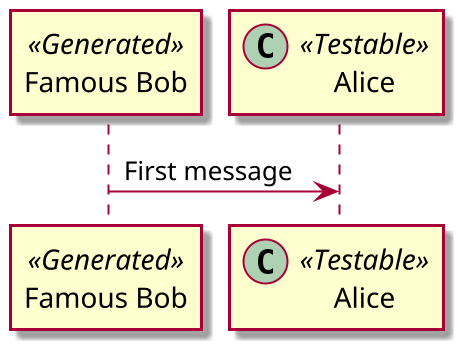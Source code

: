 @startuml Stereotypes And Spots
skin rose
scale 2
/'
It is possible to add stereotypes to participants using << and >>.
In the stereotype, you can add a spotted character in
a colored circle using the syntax (X,color).
'/
participant "Famous Bob" as Bob << Generated >>
participant Alice << (C,#ADD1B2) Testable >>

Bob->Alice: First message

@enduml

